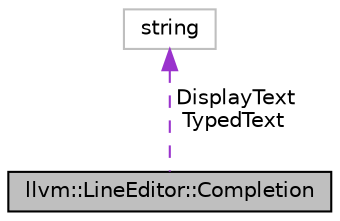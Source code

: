 digraph "llvm::LineEditor::Completion"
{
 // LATEX_PDF_SIZE
  bgcolor="transparent";
  edge [fontname="Helvetica",fontsize="10",labelfontname="Helvetica",labelfontsize="10"];
  node [fontname="Helvetica",fontsize="10",shape=record];
  Node1 [label="llvm::LineEditor::Completion",height=0.2,width=0.4,color="black", fillcolor="grey75", style="filled", fontcolor="black",tooltip="A possible completion at a given cursor position."];
  Node2 -> Node1 [dir="back",color="darkorchid3",fontsize="10",style="dashed",label=" DisplayText\nTypedText" ,fontname="Helvetica"];
  Node2 [label="string",height=0.2,width=0.4,color="grey75",tooltip=" "];
}
